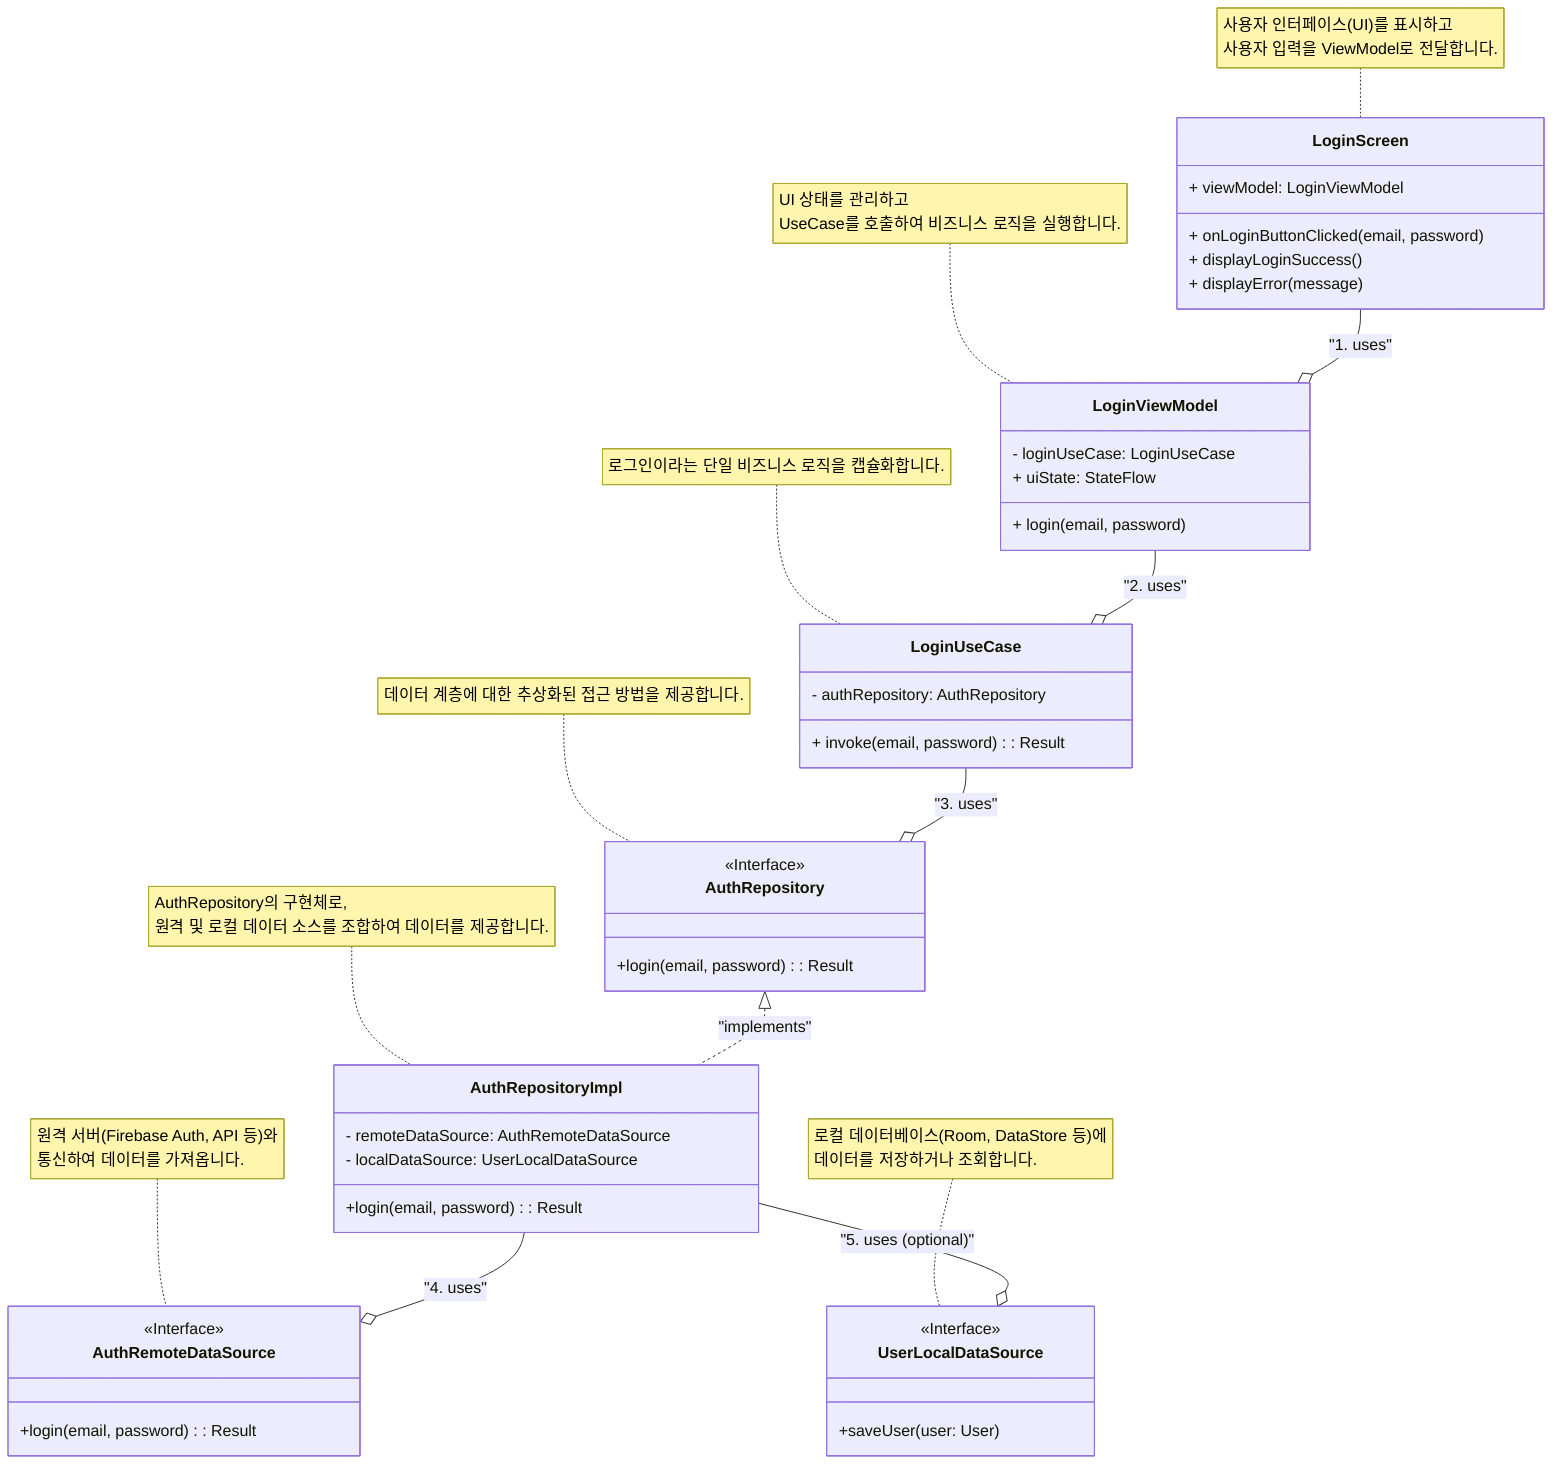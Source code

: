 classDiagram
    title 로그인 기능 아키텍처
    
    %% 1. UI Layer
    %% 사용자와 직접 상호작용하는 화면을 담당합니다.
    %% 사용자 입력(이메일, 비밀번호)을 ViewModel에 전달하고, ViewModel의 상태 변화를 관찰하여 UI를 업데이트합니다.
    subgraph UI Layer
        LoginScreen
    end

    %% 2. ViewModel Layer
    %% UI에 표시될 데이터를 관리하고, UseCase를 통해 비즈니스 로직을 실행합니다.
    %% UI의 생명주기와 상태를 관리하며, UI와 Domain 계층을 연결하는 역할을 합니다.
    subgraph ViewModel Layer
        LoginViewModel
    end

    %% 3. Domain Layer (UseCase & Repository Interface)
    %% 애플리케이션의 핵심 비즈니스 로직을 포함합니다.
    %% UseCase는 특정 기능(예: 로그인)을 수행하고, Repository 인터페이스는 데이터 소스에 대한 추상화를 제공합니다.
    subgraph Domain Layer
        LoginUseCase
        AuthRepository
    end

    %% 4. Data Layer (Repository Implementation & DataSource)
    %% Domain 계층의 Repository 인터페이스를 구현하고, 실제 데이터 소스(로컬 DB, 원격 API)와 통신합니다.
    %% 데이터의 출처를 결정하고, 필요한 데이터를 가져오거나 저장하는 역할을 합니다.
    subgraph Data Layer
        AuthRepositoryImpl
        AuthRemoteDataSource
        UserLocalDataSource
    end

    %% Class Definitions
    class LoginScreen {
        + viewModel: LoginViewModel
        + onLoginButtonClicked(email, password)
        + displayLoginSuccess()
        + displayError(message)
    }
    note for LoginScreen "사용자 인터페이스(UI)를 표시하고<br/>사용자 입력을 ViewModel로 전달합니다."

    class LoginViewModel {
        - loginUseCase: LoginUseCase
        + uiState: StateFlow
        + login(email, password)
    }
    note for LoginViewModel "UI 상태를 관리하고<br/>UseCase를 호출하여 비즈니스 로직을 실행합니다."

    class LoginUseCase {
        - authRepository: AuthRepository
        + invoke(email, password): Result<User>
    }
    note for LoginUseCase "로그인이라는 단일 비즈니스 로직을 캡슐화합니다."

    class AuthRepository {
        <<Interface>>
        +login(email, password): Result<User>
    }
    note for AuthRepository "데이터 계층에 대한 추상화된 접근 방법을 제공합니다."

    class AuthRepositoryImpl {
        - remoteDataSource: AuthRemoteDataSource
        - localDataSource: UserLocalDataSource
        +login(email, password): Result<User>
    }
    note for AuthRepositoryImpl "AuthRepository의 구현체로,<br/>원격 및 로컬 데이터 소스를 조합하여 데이터를 제공합니다."

    class AuthRemoteDataSource {
        <<Interface>>
        +login(email, password): Result<UserDTO>
    }
    note for AuthRemoteDataSource "원격 서버(Firebase Auth, API 등)와<br/>통신하여 데이터를 가져옵니다."

    class UserLocalDataSource {
        <<Interface>>
        +saveUser(user: User)
    }
    note for UserLocalDataSource "로컬 데이터베이스(Room, DataStore 등)에<br/>데이터를 저장하거나 조회합니다."

    %% Relationships (Dependencies)
    LoginScreen --o LoginViewModel : "1. uses"
    LoginViewModel --o LoginUseCase : "2. uses"
    LoginUseCase --o AuthRepository : "3. uses"
    AuthRepository <|.. AuthRepositoryImpl : "implements"
    AuthRepositoryImpl --o AuthRemoteDataSource : "4. uses"
    AuthRepositoryImpl --o UserLocalDataSource : "5. uses (optional)"
